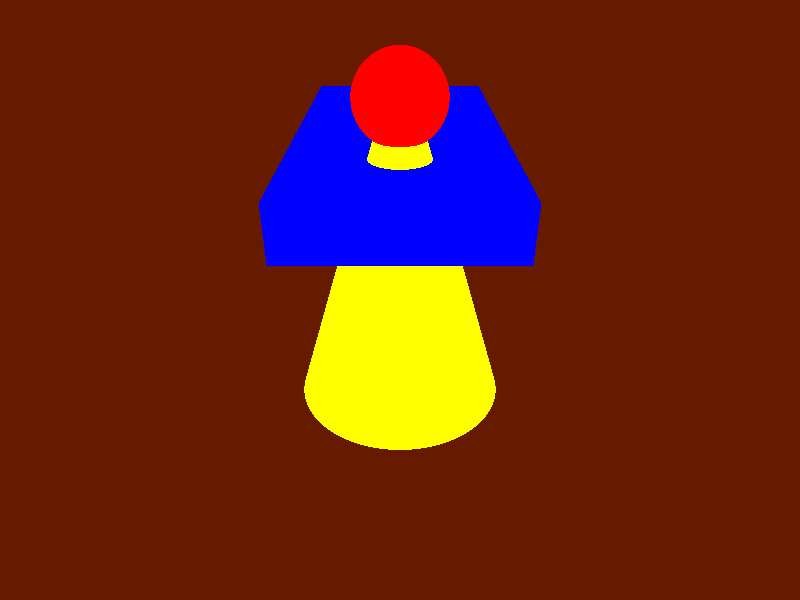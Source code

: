 camera{
location<0,4,-5>
look_at <0,1,0>
}





background{
rgb<.4,.1,0>
}    



sphere{
<0,2.9,0>//center
.4//radius
texture{
pigment{
rgb<1,0,0>
}
}
}     


box{
<-1,1.9,-1>//corner 1
<1,2.4,3>//corner 2
texture{
pigment{
rgb<0,0,1>
}
}
}   


cone{
<0,0,0>//base point
1//base radius
<0,3,0>//cap point
.1//cap radius
texture{
pigment{
rgb<1,1,0>
}
}
}

 


     
     
     
